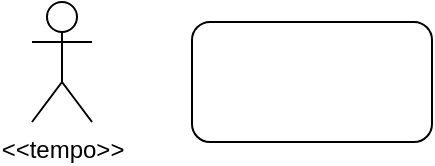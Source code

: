 <mxfile version="13.9.2" type="device"><diagram id="gZPHSzrvws8iFvNSdCjG" name="Page-1"><mxGraphModel dx="1695" dy="393" grid="1" gridSize="10" guides="1" tooltips="1" connect="1" arrows="1" fold="1" page="1" pageScale="1" pageWidth="827" pageHeight="1169" math="0" shadow="0"><root><mxCell id="0"/><mxCell id="1" parent="0"/><mxCell id="1RyxTarLBpTnLWKxGgeo-1" value="&amp;lt;&amp;lt;tempo&amp;gt;&amp;gt;" style="shape=umlActor;verticalLabelPosition=bottom;verticalAlign=top;html=1;outlineConnect=0;" vertex="1" parent="1"><mxGeometry x="10" y="10" width="30" height="60" as="geometry"/></mxCell><mxCell id="1RyxTarLBpTnLWKxGgeo-2" value="" style="rounded=1;whiteSpace=wrap;html=1;" vertex="1" parent="1"><mxGeometry x="90" y="20" width="120" height="60" as="geometry"/></mxCell></root></mxGraphModel></diagram></mxfile>